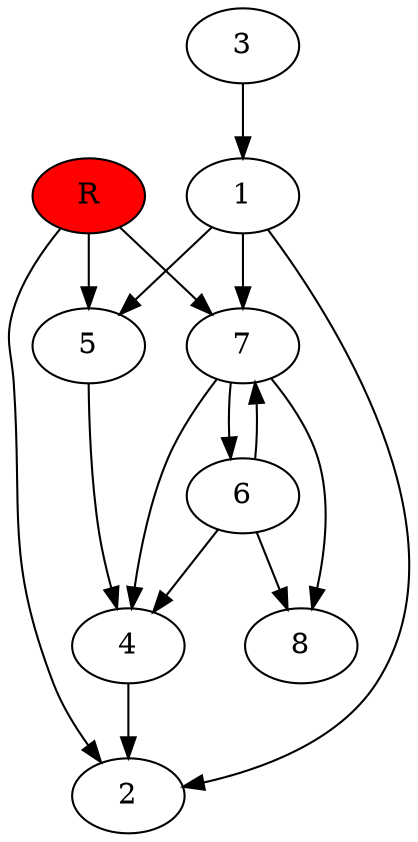 digraph prb12505 {
	1
	2
	3
	4
	5
	6
	7
	8
	R [fillcolor="#ff0000" style=filled]
	1 -> 2
	1 -> 5
	1 -> 7
	3 -> 1
	4 -> 2
	5 -> 4
	6 -> 4
	6 -> 7
	6 -> 8
	7 -> 4
	7 -> 6
	7 -> 8
	R -> 2
	R -> 5
	R -> 7
}
